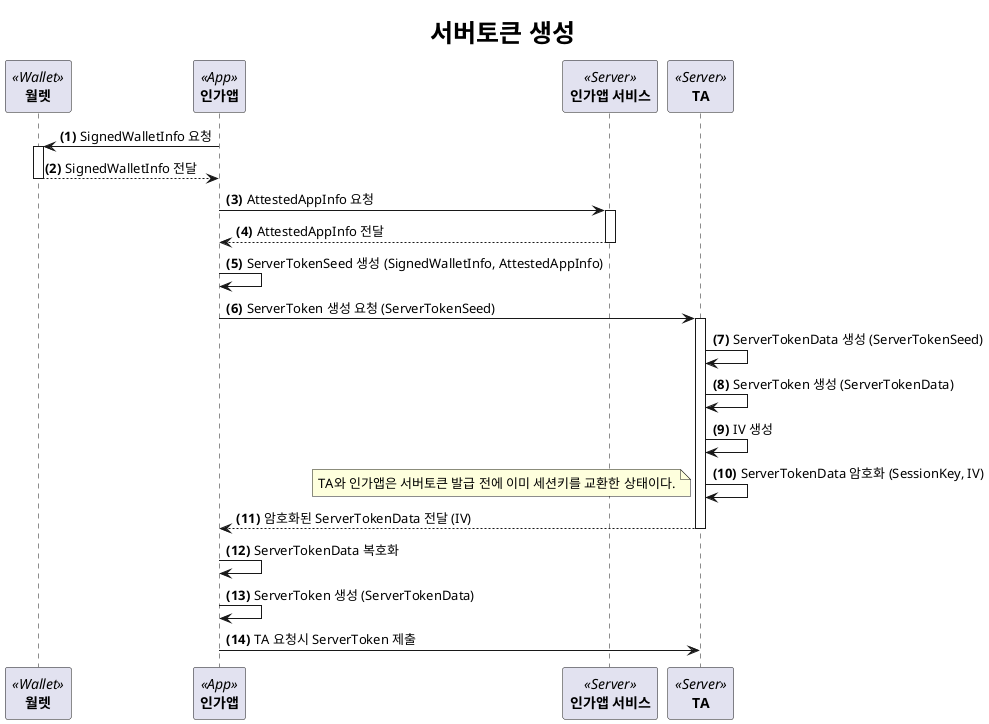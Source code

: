 @startuml proc_server_token
title
	<size:25>서버토큰 생성</size>
end title

participant "**월렛**" as wal <<Wallet>>
participant "**인가앱**" as ca <<App>>
participant "**인가앱 서비스**" as cap <<Server>>
participant "**TA**" as ta <<Server>>
autonumber "<b>(#)</b>"

ca -> wal++: SignedWalletInfo 요청 
wal --> ca--: SignedWalletInfo 전달
ca -> cap++: AttestedAppInfo 요청
cap --> ca--: AttestedAppInfo 전달
ca -> ca: ServerTokenSeed 생성 (SignedWalletInfo, AttestedAppInfo)
ca -> ta++: ServerToken 생성 요청 (ServerTokenSeed)
ta -> ta: ServerTokenData 생성 (ServerTokenSeed)
ta -> ta: ServerToken 생성 (ServerTokenData)
ta -> ta: IV 생성
ta -> ta: ServerTokenData 암호화 (SessionKey, IV)
note left: TA와 인가앱은 서버토큰 발급 전에 이미 세션키를 교환한 상태이다.
ta --> ca--: 암호화된 ServerTokenData 전달 (IV)
ca -> ca: ServerTokenData 복호화
ca -> ca : ServerToken 생성 (ServerTokenData)
ca -> ta: TA 요청시 ServerToken 제출

@enduml